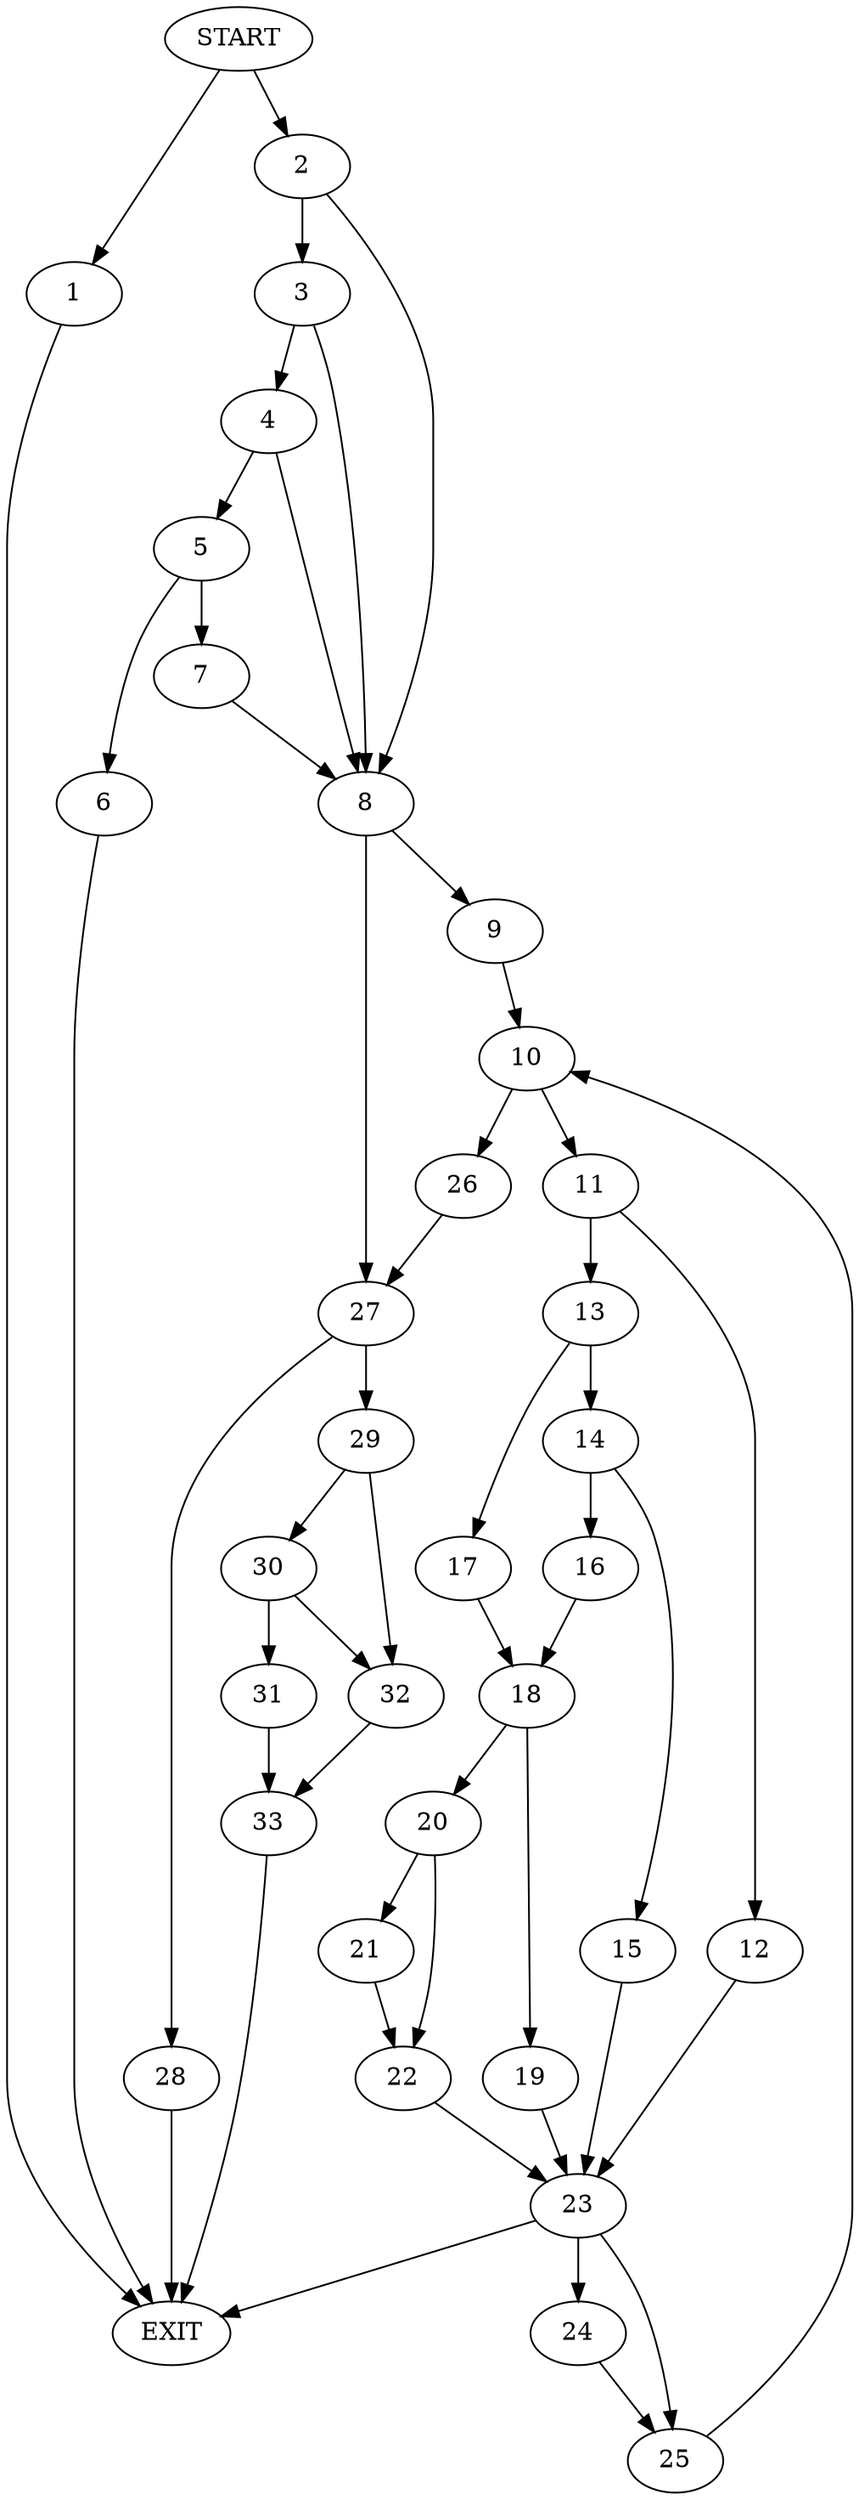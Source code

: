 digraph { 
0 [label="START"];
1;
2;
3;
4;
5;
6;
7;
8;
9;
10;
11;
12;
13;
14;
15;
16;
17;
18;
19;
20;
21;
22;
23;
24;
25;
26;
27;
28;
29;
30;
31;
32;
33;
34[label="EXIT"];
0 -> 1;
0 -> 2;
1 -> 34;
2 -> 3;
2 -> 8;
3 -> 4;
3 -> 8;
4 -> 8;
4 -> 5;
5 -> 6;
5 -> 7;
6 -> 34;
7 -> 8;
8 -> 9;
8 -> 27;
9 -> 10;
10 -> 11;
10 -> 26;
11 -> 12;
11 -> 13;
12 -> 23;
13 -> 14;
13 -> 17;
14 -> 15;
14 -> 16;
15 -> 23;
16 -> 18;
17 -> 18;
18 -> 19;
18 -> 20;
19 -> 23;
20 -> 21;
20 -> 22;
21 -> 22;
22 -> 23;
23 -> 34;
23 -> 24;
23:s2 -> 25;
24 -> 25;
25 -> 10;
26 -> 27;
27 -> 28;
27 -> 29;
28 -> 34;
29 -> 30;
29 -> 32;
30 -> 32;
30 -> 31;
31 -> 33;
32 -> 33;
33 -> 34;
}